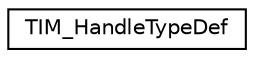 digraph "Graphical Class Hierarchy"
{
 // LATEX_PDF_SIZE
  edge [fontname="Helvetica",fontsize="10",labelfontname="Helvetica",labelfontsize="10"];
  node [fontname="Helvetica",fontsize="10",shape=record];
  rankdir="LR";
  Node0 [label="TIM_HandleTypeDef",height=0.2,width=0.4,color="black", fillcolor="white", style="filled",URL="$structTIM__HandleTypeDef.html",tooltip="TIM Time Base Handle Structure definition."];
}
